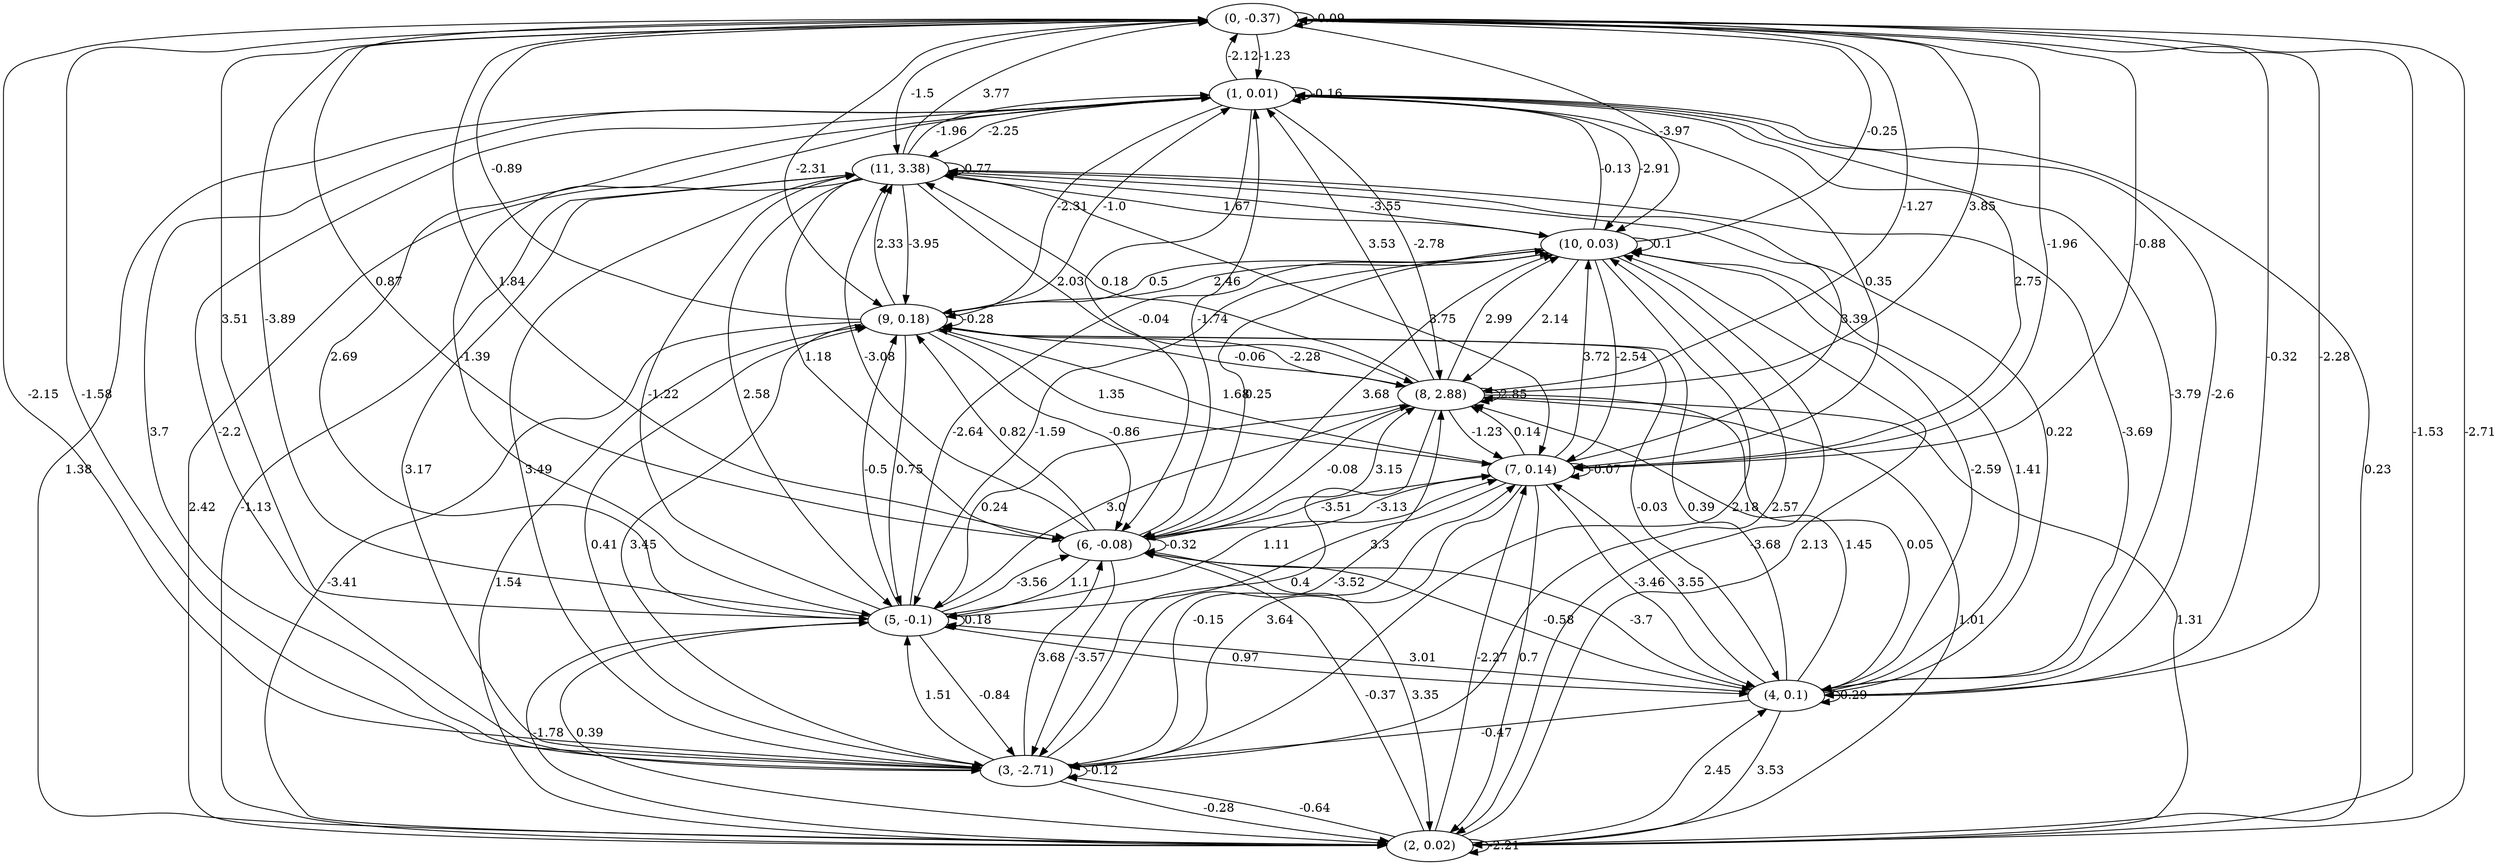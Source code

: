 digraph {
    0 [ label = "(0, -0.37)" ]
    1 [ label = "(1, 0.01)" ]
    2 [ label = "(2, 0.02)" ]
    3 [ label = "(3, -2.71)" ]
    4 [ label = "(4, 0.1)" ]
    5 [ label = "(5, -0.1)" ]
    6 [ label = "(6, -0.08)" ]
    7 [ label = "(7, 0.14)" ]
    8 [ label = "(8, 2.88)" ]
    9 [ label = "(9, 0.18)" ]
    10 [ label = "(10, 0.03)" ]
    11 [ label = "(11, 3.38)" ]
    0 -> 0 [ label = "-0.09" ]
    1 -> 1 [ label = "-0.16" ]
    2 -> 2 [ label = "-2.21" ]
    3 -> 3 [ label = "-0.12" ]
    4 -> 4 [ label = "0.29" ]
    5 -> 5 [ label = "0.18" ]
    6 -> 6 [ label = "-0.32" ]
    7 -> 7 [ label = "-0.07" ]
    8 -> 8 [ label = "2.85" ]
    9 -> 9 [ label = "-0.28" ]
    10 -> 10 [ label = "0.1" ]
    11 -> 11 [ label = "0.77" ]
    1 -> 0 [ label = "-2.12" ]
    2 -> 0 [ label = "-2.71" ]
    3 -> 0 [ label = "-1.58" ]
    4 -> 0 [ label = "-0.32" ]
    5 -> 0 [ label = "-3.89" ]
    6 -> 0 [ label = "0.87" ]
    7 -> 0 [ label = "-0.88" ]
    8 -> 0 [ label = "3.85" ]
    9 -> 0 [ label = "-0.89" ]
    10 -> 0 [ label = "-0.25" ]
    11 -> 0 [ label = "3.77" ]
    0 -> 1 [ label = "-1.23" ]
    2 -> 1 [ label = "0.23" ]
    3 -> 1 [ label = "3.7" ]
    4 -> 1 [ label = "-3.79" ]
    5 -> 1 [ label = "2.69" ]
    6 -> 1 [ label = "-1.74" ]
    7 -> 1 [ label = "2.75" ]
    8 -> 1 [ label = "3.53" ]
    9 -> 1 [ label = "-1.0" ]
    10 -> 1 [ label = "-0.13" ]
    11 -> 1 [ label = "-1.96" ]
    0 -> 2 [ label = "-1.53" ]
    1 -> 2 [ label = "1.38" ]
    3 -> 2 [ label = "-0.28" ]
    4 -> 2 [ label = "3.53" ]
    5 -> 2 [ label = "0.39" ]
    6 -> 2 [ label = "3.35" ]
    7 -> 2 [ label = "0.7" ]
    8 -> 2 [ label = "1.31" ]
    9 -> 2 [ label = "-3.41" ]
    10 -> 2 [ label = "-3.68" ]
    11 -> 2 [ label = "2.42" ]
    0 -> 3 [ label = "-2.15" ]
    1 -> 3 [ label = "-2.2" ]
    2 -> 3 [ label = "-0.64" ]
    4 -> 3 [ label = "-0.47" ]
    5 -> 3 [ label = "-0.84" ]
    6 -> 3 [ label = "-3.57" ]
    7 -> 3 [ label = "3.64" ]
    8 -> 3 [ label = "0.4" ]
    9 -> 3 [ label = "3.45" ]
    10 -> 3 [ label = "2.18" ]
    11 -> 3 [ label = "3.17" ]
    0 -> 4 [ label = "-2.28" ]
    1 -> 4 [ label = "-2.6" ]
    2 -> 4 [ label = "2.45" ]
    5 -> 4 [ label = "0.97" ]
    6 -> 4 [ label = "-0.58" ]
    7 -> 4 [ label = "-3.46" ]
    8 -> 4 [ label = "0.05" ]
    9 -> 4 [ label = "-0.03" ]
    10 -> 4 [ label = "-2.59" ]
    11 -> 4 [ label = "-3.69" ]
    0 -> 5 [ label = "3.51" ]
    1 -> 5 [ label = "-1.39" ]
    2 -> 5 [ label = "-1.78" ]
    3 -> 5 [ label = "1.51" ]
    4 -> 5 [ label = "3.01" ]
    6 -> 5 [ label = "1.1" ]
    7 -> 5 [ label = "3.3" ]
    8 -> 5 [ label = "0.24" ]
    9 -> 5 [ label = "0.75" ]
    10 -> 5 [ label = "-1.59" ]
    11 -> 5 [ label = "2.58" ]
    0 -> 6 [ label = "1.84" ]
    1 -> 6 [ label = "-0.04" ]
    2 -> 6 [ label = "-0.37" ]
    3 -> 6 [ label = "3.68" ]
    4 -> 6 [ label = "-3.7" ]
    5 -> 6 [ label = "-3.56" ]
    7 -> 6 [ label = "-3.13" ]
    8 -> 6 [ label = "-0.08" ]
    9 -> 6 [ label = "-0.86" ]
    10 -> 6 [ label = "0.25" ]
    11 -> 6 [ label = "1.18" ]
    0 -> 7 [ label = "-1.96" ]
    1 -> 7 [ label = "0.35" ]
    2 -> 7 [ label = "-2.27" ]
    3 -> 7 [ label = "-0.15" ]
    4 -> 7 [ label = "3.55" ]
    5 -> 7 [ label = "1.11" ]
    6 -> 7 [ label = "-3.51" ]
    8 -> 7 [ label = "-1.23" ]
    9 -> 7 [ label = "1.35" ]
    10 -> 7 [ label = "-2.54" ]
    11 -> 7 [ label = "3.75" ]
    0 -> 8 [ label = "-1.27" ]
    1 -> 8 [ label = "-2.78" ]
    2 -> 8 [ label = "1.01" ]
    3 -> 8 [ label = "-3.52" ]
    4 -> 8 [ label = "1.45" ]
    5 -> 8 [ label = "3.0" ]
    6 -> 8 [ label = "3.15" ]
    7 -> 8 [ label = "0.14" ]
    9 -> 8 [ label = "-2.28" ]
    10 -> 8 [ label = "2.14" ]
    11 -> 8 [ label = "2.03" ]
    0 -> 9 [ label = "-2.31" ]
    1 -> 9 [ label = "-2.31" ]
    2 -> 9 [ label = "1.54" ]
    3 -> 9 [ label = "0.41" ]
    4 -> 9 [ label = "0.39" ]
    5 -> 9 [ label = "-0.5" ]
    6 -> 9 [ label = "0.82" ]
    7 -> 9 [ label = "1.68" ]
    8 -> 9 [ label = "-0.06" ]
    10 -> 9 [ label = "2.46" ]
    11 -> 9 [ label = "-3.95" ]
    0 -> 10 [ label = "-3.97" ]
    1 -> 10 [ label = "-2.91" ]
    2 -> 10 [ label = "2.13" ]
    3 -> 10 [ label = "2.57" ]
    4 -> 10 [ label = "1.41" ]
    5 -> 10 [ label = "-2.64" ]
    6 -> 10 [ label = "3.68" ]
    7 -> 10 [ label = "3.72" ]
    8 -> 10 [ label = "2.99" ]
    9 -> 10 [ label = "0.5" ]
    11 -> 10 [ label = "-3.55" ]
    0 -> 11 [ label = "-1.5" ]
    1 -> 11 [ label = "-2.25" ]
    2 -> 11 [ label = "-1.13" ]
    3 -> 11 [ label = "3.49" ]
    4 -> 11 [ label = "0.22" ]
    5 -> 11 [ label = "-1.22" ]
    6 -> 11 [ label = "-3.08" ]
    7 -> 11 [ label = "3.39" ]
    8 -> 11 [ label = "0.18" ]
    9 -> 11 [ label = "2.33" ]
    10 -> 11 [ label = "1.67" ]
}

